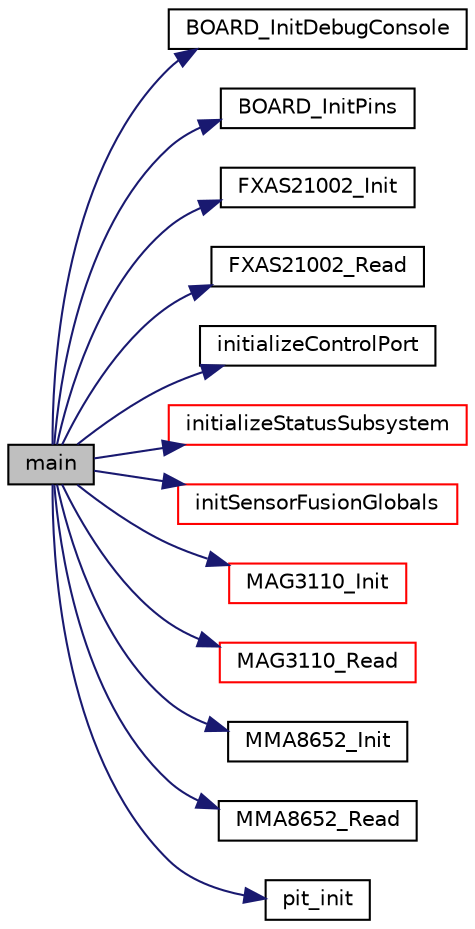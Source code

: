 digraph "main"
{
  edge [fontname="Helvetica",fontsize="10",labelfontname="Helvetica",labelfontsize="10"];
  node [fontname="Helvetica",fontsize="10",shape=record];
  rankdir="LR";
  Node0 [label="main",height=0.2,width=0.4,color="black", fillcolor="grey75", style="filled", fontcolor="black"];
  Node0 -> Node1 [color="midnightblue",fontsize="10",style="solid",fontname="Helvetica"];
  Node1 [label="BOARD_InitDebugConsole",height=0.2,width=0.4,color="black", fillcolor="white", style="filled",URL="$frdm-k64f_2board_8c.html#a4c84ccb952cb083367d7040cf9de3db8"];
  Node0 -> Node2 [color="midnightblue",fontsize="10",style="solid",fontname="Helvetica"];
  Node2 [label="BOARD_InitPins",height=0.2,width=0.4,color="black", fillcolor="white", style="filled",URL="$group__pin__mux.html#ga2c9fe54b6b84723fbaa590a6f4576966",tooltip="Configures pin routing and optionally pin electrical features. "];
  Node0 -> Node3 [color="midnightblue",fontsize="10",style="solid",fontname="Helvetica"];
  Node3 [label="FXAS21002_Init",height=0.2,width=0.4,color="black", fillcolor="white", style="filled",URL="$drivers_8h.html#a81c5b987e709b3991bc7c1bc1e659c1f"];
  Node0 -> Node4 [color="midnightblue",fontsize="10",style="solid",fontname="Helvetica"];
  Node4 [label="FXAS21002_Read",height=0.2,width=0.4,color="black", fillcolor="white", style="filled",URL="$drivers_8h.html#a1e2a1a192ed7f150fc24fc11df8d4c1e"];
  Node0 -> Node5 [color="midnightblue",fontsize="10",style="solid",fontname="Helvetica"];
  Node5 [label="initializeControlPort",height=0.2,width=0.4,color="black", fillcolor="white", style="filled",URL="$control_8c.html#a67029acf1be9712c5d30c625132ad958",tooltip="Initialize the control subsystem and all related hardware. "];
  Node0 -> Node6 [color="midnightblue",fontsize="10",style="solid",fontname="Helvetica"];
  Node6 [label="initializeStatusSubsystem",height=0.2,width=0.4,color="red", fillcolor="white", style="filled",URL="$status_8c.html#a01619741119cf3432f8cfff23334c793"];
  Node0 -> Node13 [color="midnightblue",fontsize="10",style="solid",fontname="Helvetica"];
  Node13 [label="initSensorFusionGlobals",height=0.2,width=0.4,color="red", fillcolor="white", style="filled",URL="$sensor__fusion_8c.html#a43b44018042fabb5179c2e62277cc942",tooltip="utility function to insert default values in the top level structure "];
  Node0 -> Node104 [color="midnightblue",fontsize="10",style="solid",fontname="Helvetica"];
  Node104 [label="MAG3110_Init",height=0.2,width=0.4,color="red", fillcolor="white", style="filled",URL="$driver___m_a_g3110_8c.html#a20b118514f14ce008825433f72527ecd"];
  Node0 -> Node109 [color="midnightblue",fontsize="10",style="solid",fontname="Helvetica"];
  Node109 [label="MAG3110_Read",height=0.2,width=0.4,color="red", fillcolor="white", style="filled",URL="$driver___m_a_g3110_8c.html#a2592117f3e2fed5f61ff029cb18fa556"];
  Node0 -> Node113 [color="midnightblue",fontsize="10",style="solid",fontname="Helvetica"];
  Node113 [label="MMA8652_Init",height=0.2,width=0.4,color="black", fillcolor="white", style="filled",URL="$drivers_8h.html#a9df61be7e9e0b946a28705f09bb319c0"];
  Node0 -> Node114 [color="midnightblue",fontsize="10",style="solid",fontname="Helvetica"];
  Node114 [label="MMA8652_Read",height=0.2,width=0.4,color="black", fillcolor="white", style="filled",URL="$drivers_8h.html#a7f301dd1df3c367b45aa8e85d9872521"];
  Node0 -> Node115 [color="midnightblue",fontsize="10",style="solid",fontname="Helvetica"];
  Node115 [label="pit_init",height=0.2,width=0.4,color="black", fillcolor="white", style="filled",URL="$driver__ctimer_8c.html#aa9242caadd99e8ac4fdce86681b61740"];
}
